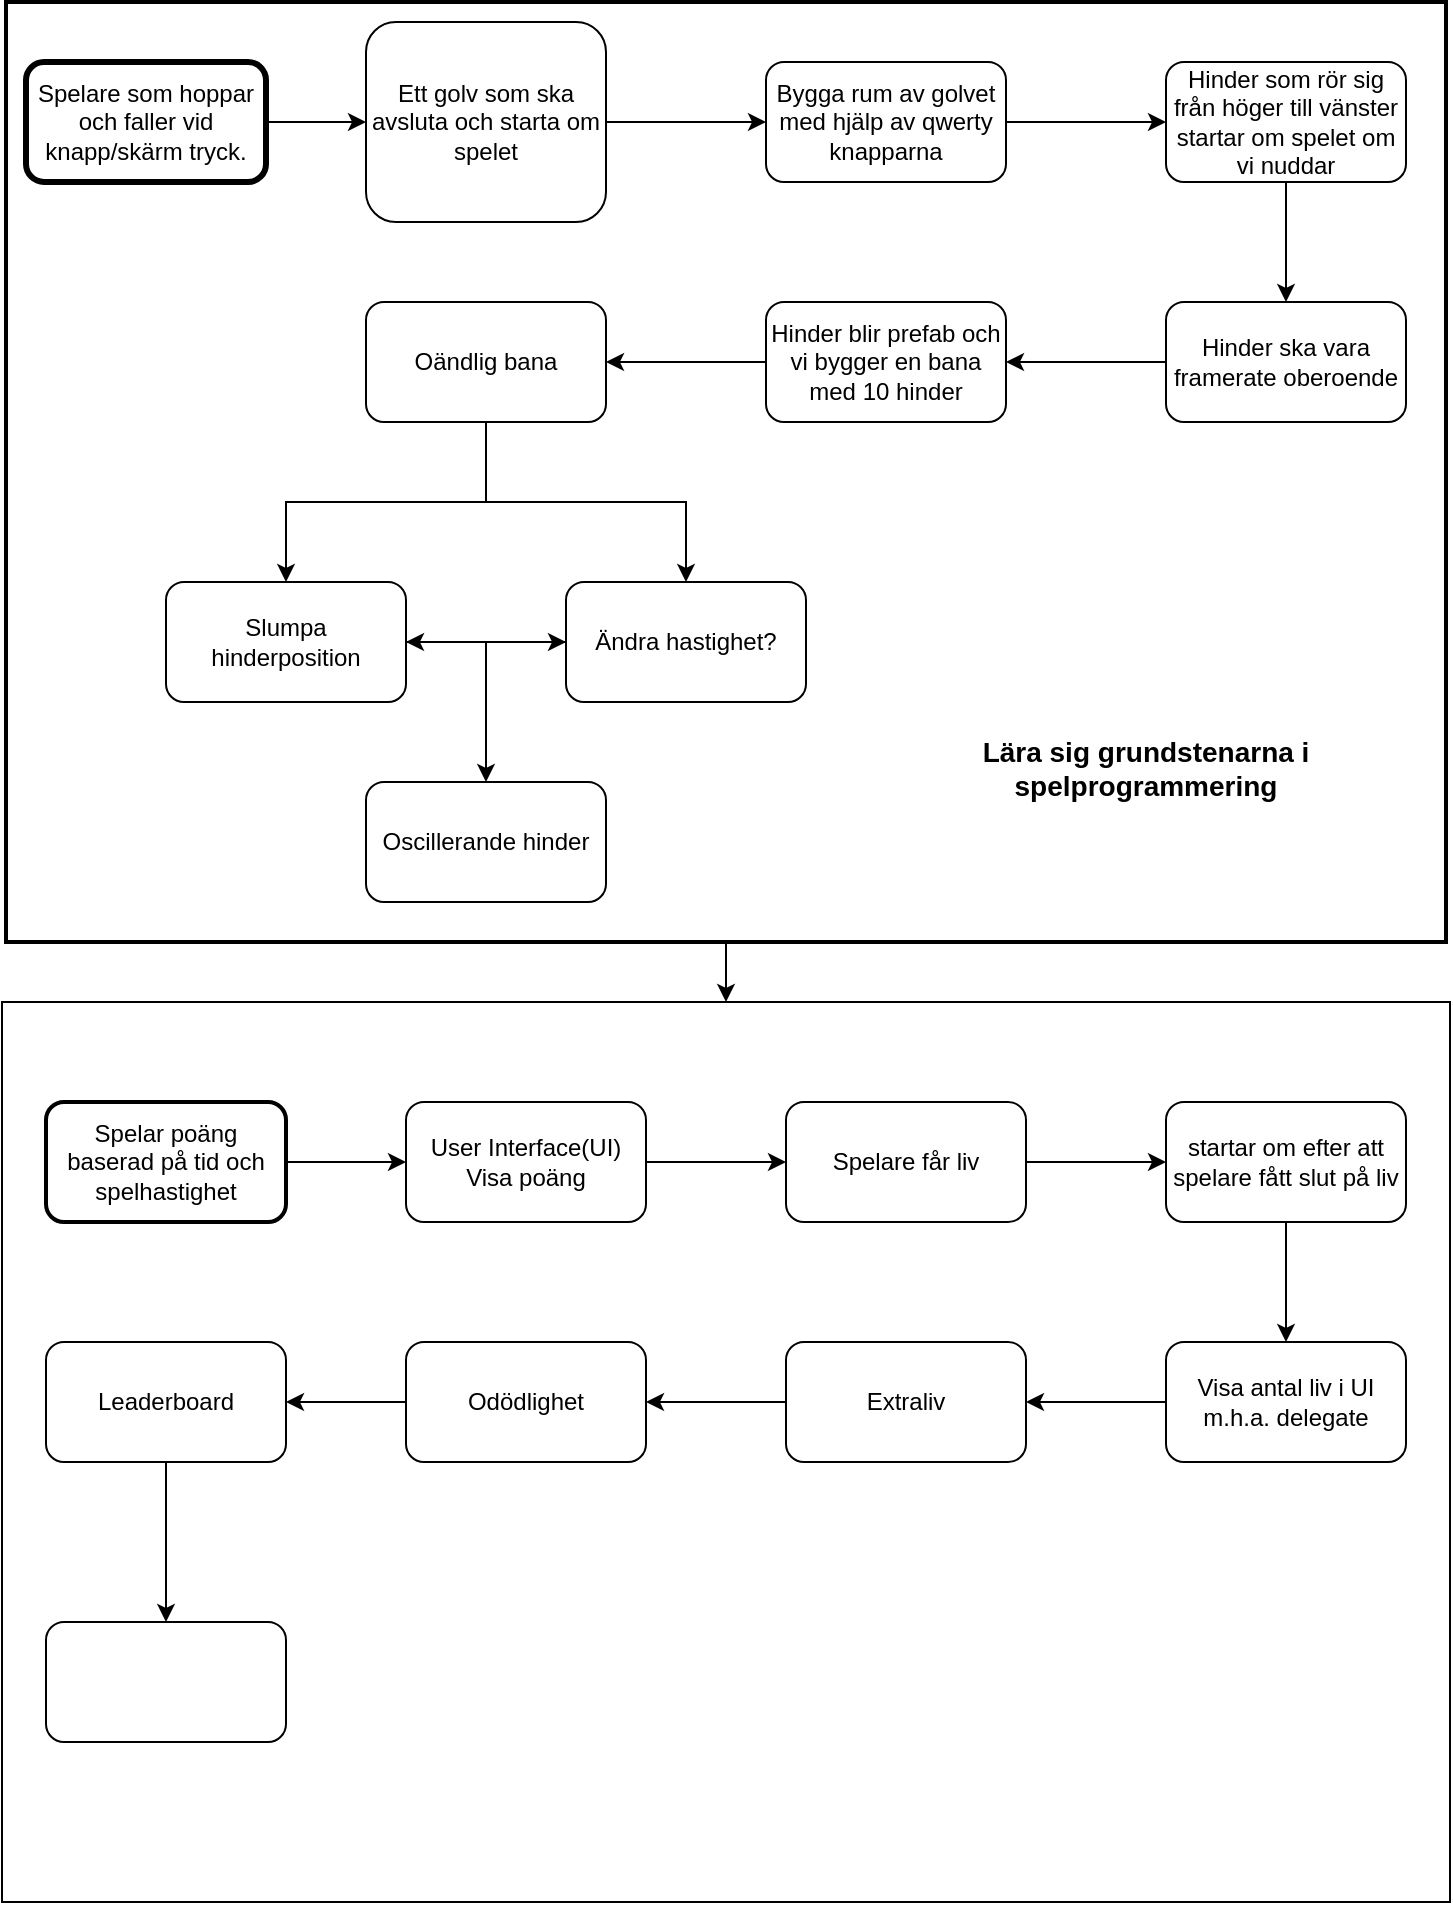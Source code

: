 <mxfile version="20.2.4" type="github">
  <diagram id="6RH_lN5skvweKhcu7jar" name="Sida-1">
    <mxGraphModel dx="1422" dy="825" grid="1" gridSize="10" guides="1" tooltips="1" connect="1" arrows="1" fold="1" page="1" pageScale="1" pageWidth="827" pageHeight="1169" math="0" shadow="0">
      <root>
        <mxCell id="0" />
        <mxCell id="1" parent="0" />
        <mxCell id="xuaBj4YhSufCj4W7h0WN-50" value="" style="rounded=0;whiteSpace=wrap;html=1;fontSize=14;fillColor=none;" parent="1" vertex="1">
          <mxGeometry x="58" y="550" width="724" height="450" as="geometry" />
        </mxCell>
        <mxCell id="xuaBj4YhSufCj4W7h0WN-51" style="edgeStyle=orthogonalEdgeStyle;rounded=0;orthogonalLoop=1;jettySize=auto;html=1;entryX=0.5;entryY=0;entryDx=0;entryDy=0;fontSize=14;" parent="1" source="xuaBj4YhSufCj4W7h0WN-47" target="xuaBj4YhSufCj4W7h0WN-50" edge="1">
          <mxGeometry relative="1" as="geometry" />
        </mxCell>
        <mxCell id="xuaBj4YhSufCj4W7h0WN-47" value="" style="rounded=0;whiteSpace=wrap;html=1;fillColor=none;strokeWidth=2;" parent="1" vertex="1">
          <mxGeometry x="60" y="50" width="720" height="470" as="geometry" />
        </mxCell>
        <mxCell id="xuaBj4YhSufCj4W7h0WN-10" style="edgeStyle=orthogonalEdgeStyle;rounded=0;orthogonalLoop=1;jettySize=auto;html=1;entryX=0;entryY=0.5;entryDx=0;entryDy=0;" parent="1" source="xuaBj4YhSufCj4W7h0WN-1" target="xuaBj4YhSufCj4W7h0WN-3" edge="1">
          <mxGeometry relative="1" as="geometry" />
        </mxCell>
        <mxCell id="xuaBj4YhSufCj4W7h0WN-1" value="Spelare som hoppar och faller vid knapp/skärm tryck." style="rounded=1;whiteSpace=wrap;html=1;strokeWidth=3;" parent="1" vertex="1">
          <mxGeometry x="70" y="80" width="120" height="60" as="geometry" />
        </mxCell>
        <mxCell id="xuaBj4YhSufCj4W7h0WN-13" value="" style="edgeStyle=orthogonalEdgeStyle;rounded=0;orthogonalLoop=1;jettySize=auto;html=1;" parent="1" source="xuaBj4YhSufCj4W7h0WN-3" target="xuaBj4YhSufCj4W7h0WN-12" edge="1">
          <mxGeometry relative="1" as="geometry" />
        </mxCell>
        <mxCell id="xuaBj4YhSufCj4W7h0WN-3" value="Ett golv som ska avsluta och starta om spelet" style="rounded=1;whiteSpace=wrap;html=1;" parent="1" vertex="1">
          <mxGeometry x="240" y="60" width="120" height="100" as="geometry" />
        </mxCell>
        <mxCell id="xuaBj4YhSufCj4W7h0WN-15" value="" style="edgeStyle=orthogonalEdgeStyle;rounded=0;orthogonalLoop=1;jettySize=auto;html=1;" parent="1" source="xuaBj4YhSufCj4W7h0WN-12" target="xuaBj4YhSufCj4W7h0WN-14" edge="1">
          <mxGeometry relative="1" as="geometry" />
        </mxCell>
        <mxCell id="xuaBj4YhSufCj4W7h0WN-12" value="Bygga rum av golvet med hjälp av qwerty knapparna" style="whiteSpace=wrap;html=1;rounded=1;" parent="1" vertex="1">
          <mxGeometry x="440" y="80" width="120" height="60" as="geometry" />
        </mxCell>
        <mxCell id="xuaBj4YhSufCj4W7h0WN-17" value="" style="edgeStyle=orthogonalEdgeStyle;rounded=0;orthogonalLoop=1;jettySize=auto;html=1;" parent="1" source="xuaBj4YhSufCj4W7h0WN-14" target="xuaBj4YhSufCj4W7h0WN-16" edge="1">
          <mxGeometry relative="1" as="geometry">
            <Array as="points">
              <mxPoint x="700" y="240" />
            </Array>
          </mxGeometry>
        </mxCell>
        <mxCell id="xuaBj4YhSufCj4W7h0WN-14" value="Hinder som rör sig från höger till vänster startar om spelet om vi nuddar" style="whiteSpace=wrap;html=1;rounded=1;" parent="1" vertex="1">
          <mxGeometry x="640" y="80" width="120" height="60" as="geometry" />
        </mxCell>
        <mxCell id="xuaBj4YhSufCj4W7h0WN-19" value="" style="edgeStyle=orthogonalEdgeStyle;rounded=0;orthogonalLoop=1;jettySize=auto;html=1;" parent="1" source="xuaBj4YhSufCj4W7h0WN-16" target="xuaBj4YhSufCj4W7h0WN-18" edge="1">
          <mxGeometry relative="1" as="geometry" />
        </mxCell>
        <mxCell id="xuaBj4YhSufCj4W7h0WN-16" value="Hinder ska vara framerate oberoende" style="whiteSpace=wrap;html=1;rounded=1;" parent="1" vertex="1">
          <mxGeometry x="640" y="200" width="120" height="60" as="geometry" />
        </mxCell>
        <mxCell id="xuaBj4YhSufCj4W7h0WN-21" value="" style="edgeStyle=orthogonalEdgeStyle;rounded=0;orthogonalLoop=1;jettySize=auto;html=1;" parent="1" source="xuaBj4YhSufCj4W7h0WN-18" target="xuaBj4YhSufCj4W7h0WN-20" edge="1">
          <mxGeometry relative="1" as="geometry" />
        </mxCell>
        <mxCell id="xuaBj4YhSufCj4W7h0WN-18" value="Hinder blir prefab och vi bygger en bana med 10 hinder" style="whiteSpace=wrap;html=1;rounded=1;" parent="1" vertex="1">
          <mxGeometry x="440" y="200" width="120" height="60" as="geometry" />
        </mxCell>
        <mxCell id="xuaBj4YhSufCj4W7h0WN-23" value="" style="edgeStyle=orthogonalEdgeStyle;rounded=0;orthogonalLoop=1;jettySize=auto;html=1;" parent="1" source="xuaBj4YhSufCj4W7h0WN-20" target="xuaBj4YhSufCj4W7h0WN-22" edge="1">
          <mxGeometry relative="1" as="geometry" />
        </mxCell>
        <mxCell id="xuaBj4YhSufCj4W7h0WN-25" value="" style="edgeStyle=orthogonalEdgeStyle;rounded=0;orthogonalLoop=1;jettySize=auto;html=1;" parent="1" source="xuaBj4YhSufCj4W7h0WN-20" target="xuaBj4YhSufCj4W7h0WN-24" edge="1">
          <mxGeometry relative="1" as="geometry" />
        </mxCell>
        <mxCell id="xuaBj4YhSufCj4W7h0WN-20" value="Oändlig bana" style="whiteSpace=wrap;html=1;rounded=1;" parent="1" vertex="1">
          <mxGeometry x="240" y="200" width="120" height="60" as="geometry" />
        </mxCell>
        <mxCell id="xuaBj4YhSufCj4W7h0WN-26" value="" style="edgeStyle=orthogonalEdgeStyle;rounded=0;orthogonalLoop=1;jettySize=auto;html=1;" parent="1" source="xuaBj4YhSufCj4W7h0WN-22" target="xuaBj4YhSufCj4W7h0WN-24" edge="1">
          <mxGeometry relative="1" as="geometry" />
        </mxCell>
        <mxCell id="xuaBj4YhSufCj4W7h0WN-22" value="Slumpa hinderposition" style="whiteSpace=wrap;html=1;rounded=1;" parent="1" vertex="1">
          <mxGeometry x="140" y="340" width="120" height="60" as="geometry" />
        </mxCell>
        <mxCell id="xuaBj4YhSufCj4W7h0WN-27" value="" style="edgeStyle=orthogonalEdgeStyle;rounded=0;orthogonalLoop=1;jettySize=auto;html=1;" parent="1" source="xuaBj4YhSufCj4W7h0WN-24" target="xuaBj4YhSufCj4W7h0WN-22" edge="1">
          <mxGeometry relative="1" as="geometry" />
        </mxCell>
        <mxCell id="xuaBj4YhSufCj4W7h0WN-24" value="Ändra hastighet?" style="whiteSpace=wrap;html=1;rounded=1;" parent="1" vertex="1">
          <mxGeometry x="340" y="340" width="120" height="60" as="geometry" />
        </mxCell>
        <mxCell id="xuaBj4YhSufCj4W7h0WN-33" value="" style="edgeStyle=orthogonalEdgeStyle;rounded=0;orthogonalLoop=1;jettySize=auto;html=1;" parent="1" source="xuaBj4YhSufCj4W7h0WN-28" target="xuaBj4YhSufCj4W7h0WN-32" edge="1">
          <mxGeometry relative="1" as="geometry" />
        </mxCell>
        <mxCell id="xuaBj4YhSufCj4W7h0WN-28" value="Spelar poäng baserad på tid och spelhastighet" style="rounded=1;whiteSpace=wrap;html=1;strokeWidth=2;" parent="1" vertex="1">
          <mxGeometry x="80" y="600" width="120" height="60" as="geometry" />
        </mxCell>
        <mxCell id="xuaBj4YhSufCj4W7h0WN-35" value="" style="edgeStyle=orthogonalEdgeStyle;rounded=0;orthogonalLoop=1;jettySize=auto;html=1;" parent="1" source="xuaBj4YhSufCj4W7h0WN-32" target="xuaBj4YhSufCj4W7h0WN-34" edge="1">
          <mxGeometry relative="1" as="geometry" />
        </mxCell>
        <mxCell id="xuaBj4YhSufCj4W7h0WN-32" value="User Interface(UI)&lt;br&gt;Visa poäng" style="whiteSpace=wrap;html=1;rounded=1;" parent="1" vertex="1">
          <mxGeometry x="260" y="600" width="120" height="60" as="geometry" />
        </mxCell>
        <mxCell id="xuaBj4YhSufCj4W7h0WN-37" value="" style="edgeStyle=orthogonalEdgeStyle;rounded=0;orthogonalLoop=1;jettySize=auto;html=1;" parent="1" source="xuaBj4YhSufCj4W7h0WN-34" target="xuaBj4YhSufCj4W7h0WN-36" edge="1">
          <mxGeometry relative="1" as="geometry" />
        </mxCell>
        <mxCell id="xuaBj4YhSufCj4W7h0WN-34" value="Spelare får liv" style="whiteSpace=wrap;html=1;rounded=1;" parent="1" vertex="1">
          <mxGeometry x="450" y="600" width="120" height="60" as="geometry" />
        </mxCell>
        <mxCell id="xuaBj4YhSufCj4W7h0WN-39" value="" style="edgeStyle=orthogonalEdgeStyle;rounded=0;orthogonalLoop=1;jettySize=auto;html=1;" parent="1" source="xuaBj4YhSufCj4W7h0WN-36" target="xuaBj4YhSufCj4W7h0WN-38" edge="1">
          <mxGeometry relative="1" as="geometry" />
        </mxCell>
        <mxCell id="xuaBj4YhSufCj4W7h0WN-36" value="startar om efter att spelare fått slut på liv" style="whiteSpace=wrap;html=1;rounded=1;" parent="1" vertex="1">
          <mxGeometry x="640" y="600" width="120" height="60" as="geometry" />
        </mxCell>
        <mxCell id="-gsqiyy_YvqCZdTcuuOm-2" value="" style="edgeStyle=orthogonalEdgeStyle;rounded=0;orthogonalLoop=1;jettySize=auto;html=1;" edge="1" parent="1" source="xuaBj4YhSufCj4W7h0WN-38" target="-gsqiyy_YvqCZdTcuuOm-1">
          <mxGeometry relative="1" as="geometry" />
        </mxCell>
        <mxCell id="xuaBj4YhSufCj4W7h0WN-38" value="Visa antal liv i UI m.h.a. delegate" style="whiteSpace=wrap;html=1;rounded=1;" parent="1" vertex="1">
          <mxGeometry x="640" y="720" width="120" height="60" as="geometry" />
        </mxCell>
        <mxCell id="xuaBj4YhSufCj4W7h0WN-43" value="Oscillerande hinder" style="rounded=1;whiteSpace=wrap;html=1;" parent="1" vertex="1">
          <mxGeometry x="240" y="440" width="120" height="60" as="geometry" />
        </mxCell>
        <mxCell id="xuaBj4YhSufCj4W7h0WN-44" value="" style="endArrow=classic;html=1;rounded=0;entryX=0.5;entryY=0;entryDx=0;entryDy=0;" parent="1" target="xuaBj4YhSufCj4W7h0WN-43" edge="1">
          <mxGeometry width="50" height="50" relative="1" as="geometry">
            <mxPoint x="300" y="370" as="sourcePoint" />
            <mxPoint x="440" y="550" as="targetPoint" />
          </mxGeometry>
        </mxCell>
        <mxCell id="xuaBj4YhSufCj4W7h0WN-49" value="&lt;font style=&quot;font-size: 14px;&quot;&gt;&lt;b&gt;Lära sig grundstenarna i spelprogrammering&lt;/b&gt;&lt;/font&gt;" style="text;html=1;strokeColor=none;fillColor=none;align=center;verticalAlign=middle;whiteSpace=wrap;rounded=0;" parent="1" vertex="1">
          <mxGeometry x="520" y="355" width="220" height="155" as="geometry" />
        </mxCell>
        <mxCell id="-gsqiyy_YvqCZdTcuuOm-4" value="" style="edgeStyle=orthogonalEdgeStyle;rounded=0;orthogonalLoop=1;jettySize=auto;html=1;" edge="1" parent="1" source="-gsqiyy_YvqCZdTcuuOm-1" target="-gsqiyy_YvqCZdTcuuOm-3">
          <mxGeometry relative="1" as="geometry" />
        </mxCell>
        <mxCell id="-gsqiyy_YvqCZdTcuuOm-1" value="Extraliv" style="rounded=1;whiteSpace=wrap;html=1;" vertex="1" parent="1">
          <mxGeometry x="450" y="720" width="120" height="60" as="geometry" />
        </mxCell>
        <mxCell id="-gsqiyy_YvqCZdTcuuOm-8" value="" style="edgeStyle=orthogonalEdgeStyle;rounded=0;orthogonalLoop=1;jettySize=auto;html=1;" edge="1" parent="1" source="-gsqiyy_YvqCZdTcuuOm-3" target="-gsqiyy_YvqCZdTcuuOm-7">
          <mxGeometry relative="1" as="geometry" />
        </mxCell>
        <mxCell id="-gsqiyy_YvqCZdTcuuOm-3" value="Odödlighet" style="whiteSpace=wrap;html=1;rounded=1;" vertex="1" parent="1">
          <mxGeometry x="260" y="720" width="120" height="60" as="geometry" />
        </mxCell>
        <mxCell id="-gsqiyy_YvqCZdTcuuOm-10" value="" style="edgeStyle=orthogonalEdgeStyle;rounded=0;orthogonalLoop=1;jettySize=auto;html=1;" edge="1" parent="1" source="-gsqiyy_YvqCZdTcuuOm-7" target="-gsqiyy_YvqCZdTcuuOm-9">
          <mxGeometry relative="1" as="geometry" />
        </mxCell>
        <mxCell id="-gsqiyy_YvqCZdTcuuOm-7" value="Leaderboard" style="whiteSpace=wrap;html=1;rounded=1;" vertex="1" parent="1">
          <mxGeometry x="80" y="720" width="120" height="60" as="geometry" />
        </mxCell>
        <mxCell id="-gsqiyy_YvqCZdTcuuOm-9" value="" style="whiteSpace=wrap;html=1;rounded=1;" vertex="1" parent="1">
          <mxGeometry x="80" y="860" width="120" height="60" as="geometry" />
        </mxCell>
      </root>
    </mxGraphModel>
  </diagram>
</mxfile>
